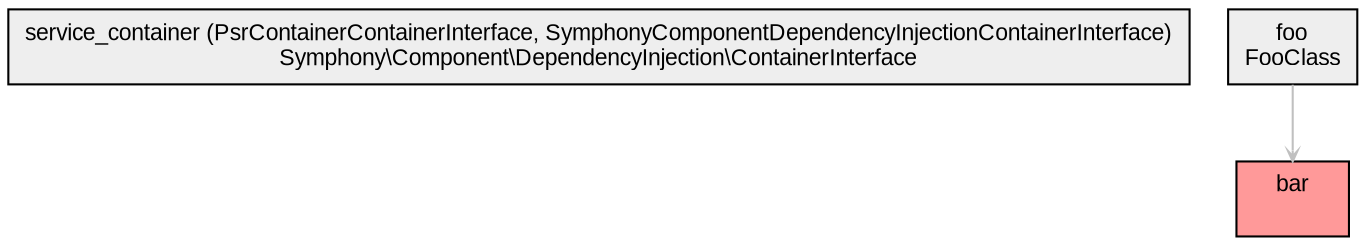 digraph sc {
  ratio="compress"
  node [fontsize="11" fontname="Arial" shape="record"];
  edge [fontsize="9" fontname="Arial" color="grey" arrowhead="open" arrowsize="0.5"];

  node_service_container [label="service_container (Psr\Container\ContainerInterface, Symphony\Component\DependencyInjection\ContainerInterface)\nSymphony\\Component\\DependencyInjection\\ContainerInterface\n", shape=record, fillcolor="#eeeeee", style="filled"];
  node_foo [label="foo\nFooClass\n", shape=record, fillcolor="#eeeeee", style="filled"];
  node_bar [label="bar\n\n", shape=record, fillcolor="#ff9999", style="filled"];
  node_foo -> node_bar [label="" style="filled"];
}
